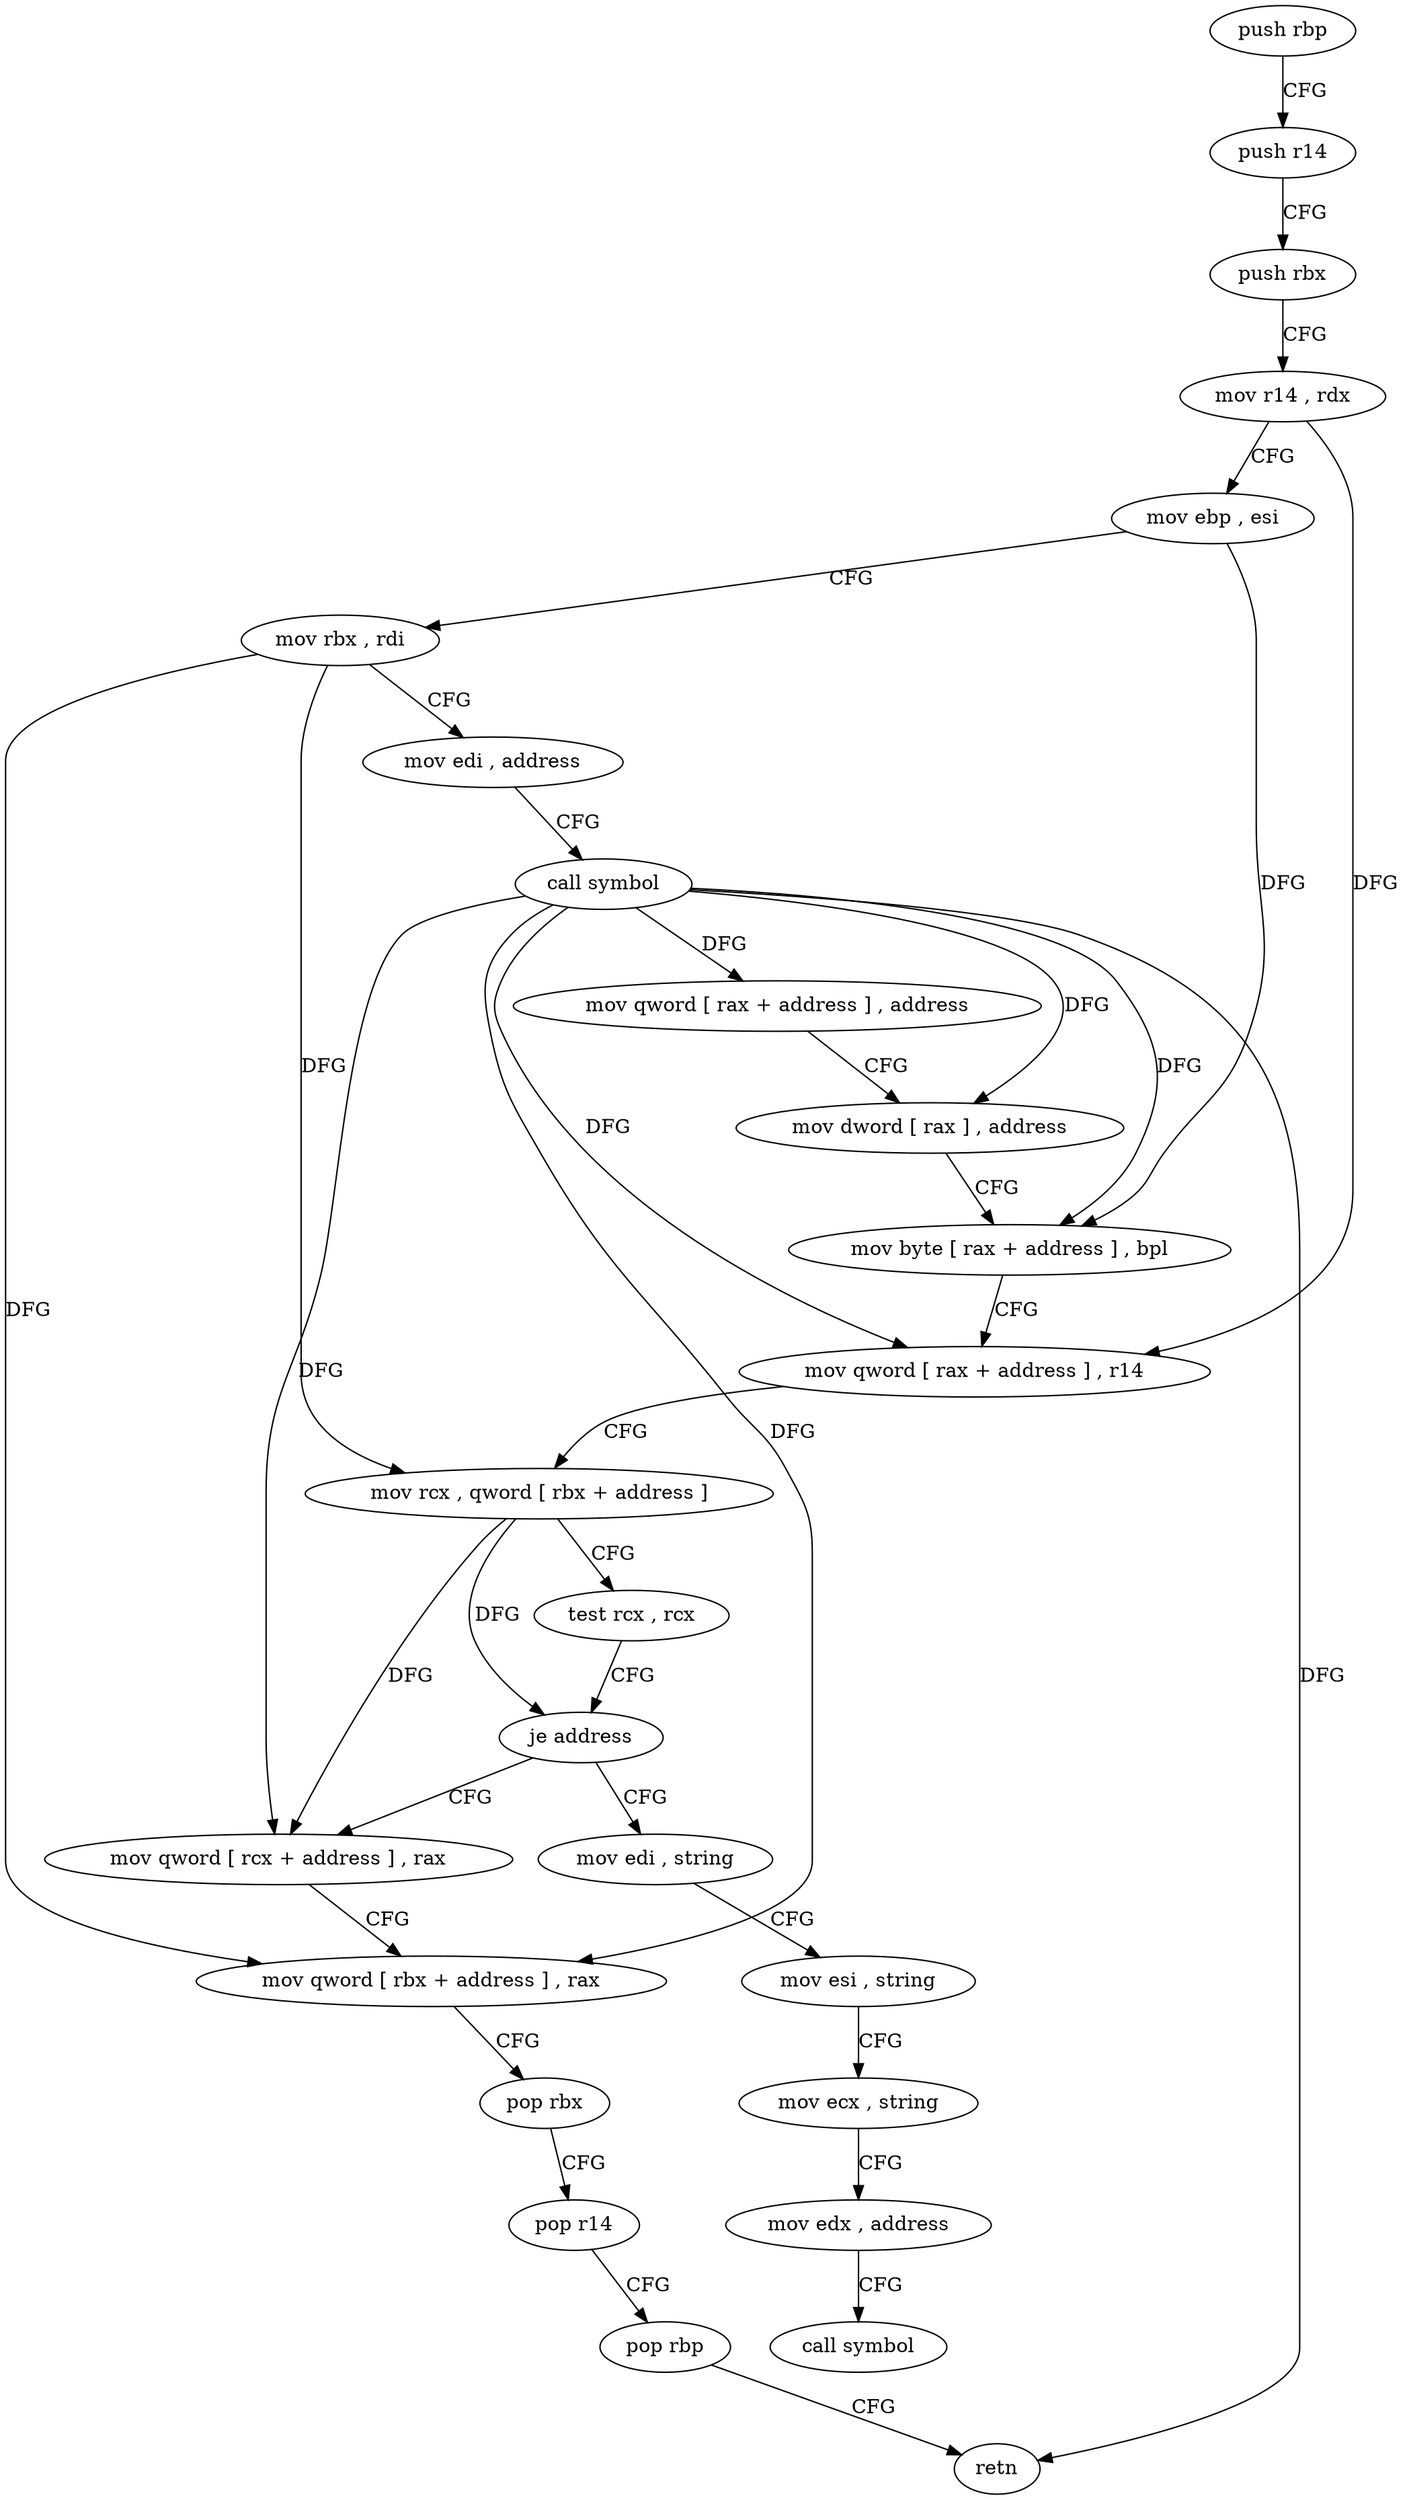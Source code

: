 digraph "func" {
"4206768" [label = "push rbp" ]
"4206769" [label = "push r14" ]
"4206771" [label = "push rbx" ]
"4206772" [label = "mov r14 , rdx" ]
"4206775" [label = "mov ebp , esi" ]
"4206777" [label = "mov rbx , rdi" ]
"4206780" [label = "mov edi , address" ]
"4206785" [label = "call symbol" ]
"4206790" [label = "mov qword [ rax + address ] , address" ]
"4206798" [label = "mov dword [ rax ] , address" ]
"4206804" [label = "mov byte [ rax + address ] , bpl" ]
"4206808" [label = "mov qword [ rax + address ] , r14" ]
"4206812" [label = "mov rcx , qword [ rbx + address ]" ]
"4206816" [label = "test rcx , rcx" ]
"4206819" [label = "je address" ]
"4206834" [label = "mov edi , string" ]
"4206821" [label = "mov qword [ rcx + address ] , rax" ]
"4206839" [label = "mov esi , string" ]
"4206844" [label = "mov ecx , string" ]
"4206849" [label = "mov edx , address" ]
"4206854" [label = "call symbol" ]
"4206825" [label = "mov qword [ rbx + address ] , rax" ]
"4206829" [label = "pop rbx" ]
"4206830" [label = "pop r14" ]
"4206832" [label = "pop rbp" ]
"4206833" [label = "retn" ]
"4206768" -> "4206769" [ label = "CFG" ]
"4206769" -> "4206771" [ label = "CFG" ]
"4206771" -> "4206772" [ label = "CFG" ]
"4206772" -> "4206775" [ label = "CFG" ]
"4206772" -> "4206808" [ label = "DFG" ]
"4206775" -> "4206777" [ label = "CFG" ]
"4206775" -> "4206804" [ label = "DFG" ]
"4206777" -> "4206780" [ label = "CFG" ]
"4206777" -> "4206812" [ label = "DFG" ]
"4206777" -> "4206825" [ label = "DFG" ]
"4206780" -> "4206785" [ label = "CFG" ]
"4206785" -> "4206790" [ label = "DFG" ]
"4206785" -> "4206798" [ label = "DFG" ]
"4206785" -> "4206804" [ label = "DFG" ]
"4206785" -> "4206808" [ label = "DFG" ]
"4206785" -> "4206821" [ label = "DFG" ]
"4206785" -> "4206825" [ label = "DFG" ]
"4206785" -> "4206833" [ label = "DFG" ]
"4206790" -> "4206798" [ label = "CFG" ]
"4206798" -> "4206804" [ label = "CFG" ]
"4206804" -> "4206808" [ label = "CFG" ]
"4206808" -> "4206812" [ label = "CFG" ]
"4206812" -> "4206816" [ label = "CFG" ]
"4206812" -> "4206819" [ label = "DFG" ]
"4206812" -> "4206821" [ label = "DFG" ]
"4206816" -> "4206819" [ label = "CFG" ]
"4206819" -> "4206834" [ label = "CFG" ]
"4206819" -> "4206821" [ label = "CFG" ]
"4206834" -> "4206839" [ label = "CFG" ]
"4206821" -> "4206825" [ label = "CFG" ]
"4206839" -> "4206844" [ label = "CFG" ]
"4206844" -> "4206849" [ label = "CFG" ]
"4206849" -> "4206854" [ label = "CFG" ]
"4206825" -> "4206829" [ label = "CFG" ]
"4206829" -> "4206830" [ label = "CFG" ]
"4206830" -> "4206832" [ label = "CFG" ]
"4206832" -> "4206833" [ label = "CFG" ]
}
